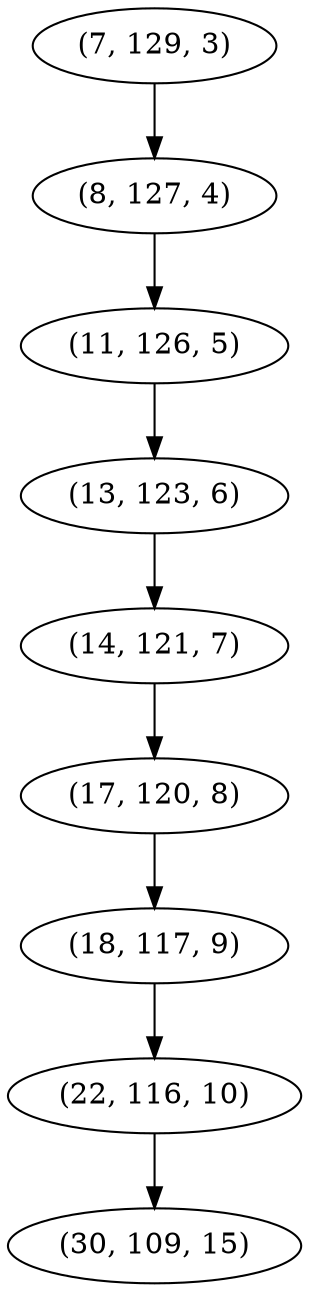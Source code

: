 digraph tree {
    "(7, 129, 3)";
    "(8, 127, 4)";
    "(11, 126, 5)";
    "(13, 123, 6)";
    "(14, 121, 7)";
    "(17, 120, 8)";
    "(18, 117, 9)";
    "(22, 116, 10)";
    "(30, 109, 15)";
    "(7, 129, 3)" -> "(8, 127, 4)";
    "(8, 127, 4)" -> "(11, 126, 5)";
    "(11, 126, 5)" -> "(13, 123, 6)";
    "(13, 123, 6)" -> "(14, 121, 7)";
    "(14, 121, 7)" -> "(17, 120, 8)";
    "(17, 120, 8)" -> "(18, 117, 9)";
    "(18, 117, 9)" -> "(22, 116, 10)";
    "(22, 116, 10)" -> "(30, 109, 15)";
}
